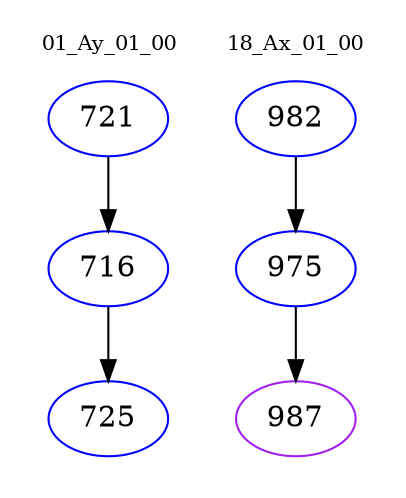 digraph{
subgraph cluster_0 {
color = white
label = "01_Ay_01_00";
fontsize=10;
T0_721 [label="721", color="blue"]
T0_721 -> T0_716 [color="black"]
T0_716 [label="716", color="blue"]
T0_716 -> T0_725 [color="black"]
T0_725 [label="725", color="blue"]
}
subgraph cluster_1 {
color = white
label = "18_Ax_01_00";
fontsize=10;
T1_982 [label="982", color="blue"]
T1_982 -> T1_975 [color="black"]
T1_975 [label="975", color="blue"]
T1_975 -> T1_987 [color="black"]
T1_987 [label="987", color="purple"]
}
}
